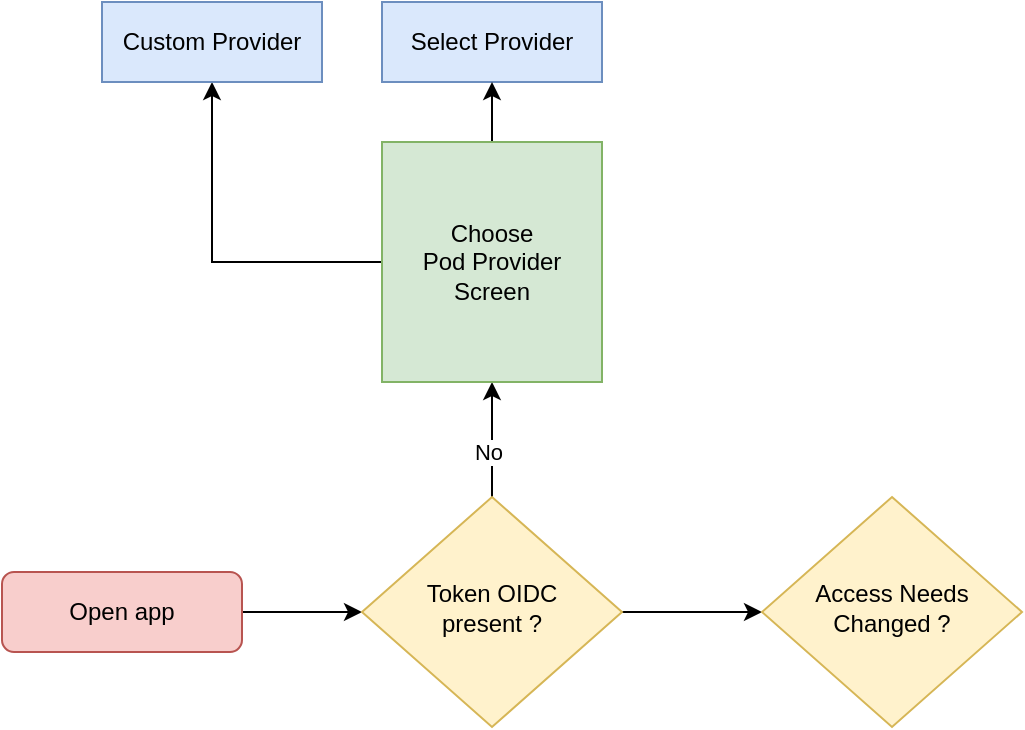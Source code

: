 <mxfile version="24.7.6">
  <diagram id="C5RBs43oDa-KdzZeNtuy" name="Page-1">
    <mxGraphModel dx="474" dy="693" grid="1" gridSize="10" guides="1" tooltips="1" connect="1" arrows="1" fold="1" page="1" pageScale="1" pageWidth="827" pageHeight="1169" math="0" shadow="0">
      <root>
        <mxCell id="WIyWlLk6GJQsqaUBKTNV-0" />
        <mxCell id="WIyWlLk6GJQsqaUBKTNV-1" parent="WIyWlLk6GJQsqaUBKTNV-0" />
        <mxCell id="iCJWKHJC1zr3cfGlK3Lu-2" style="edgeStyle=orthogonalEdgeStyle;rounded=0;orthogonalLoop=1;jettySize=auto;html=1;" edge="1" parent="WIyWlLk6GJQsqaUBKTNV-1" source="iCJWKHJC1zr3cfGlK3Lu-0" target="iCJWKHJC1zr3cfGlK3Lu-1">
          <mxGeometry relative="1" as="geometry" />
        </mxCell>
        <mxCell id="iCJWKHJC1zr3cfGlK3Lu-0" value="Open app" style="rounded=1;whiteSpace=wrap;html=1;fontSize=12;glass=0;strokeWidth=1;shadow=0;fillColor=#f8cecc;strokeColor=#b85450;" vertex="1" parent="WIyWlLk6GJQsqaUBKTNV-1">
          <mxGeometry x="130" y="545" width="120" height="40" as="geometry" />
        </mxCell>
        <mxCell id="iCJWKHJC1zr3cfGlK3Lu-10" style="edgeStyle=orthogonalEdgeStyle;rounded=0;orthogonalLoop=1;jettySize=auto;html=1;entryX=0.5;entryY=1;entryDx=0;entryDy=0;" edge="1" parent="WIyWlLk6GJQsqaUBKTNV-1" source="iCJWKHJC1zr3cfGlK3Lu-1" target="iCJWKHJC1zr3cfGlK3Lu-9">
          <mxGeometry relative="1" as="geometry" />
        </mxCell>
        <mxCell id="iCJWKHJC1zr3cfGlK3Lu-14" value="No" style="edgeLabel;html=1;align=center;verticalAlign=middle;resizable=0;points=[];" vertex="1" connectable="0" parent="iCJWKHJC1zr3cfGlK3Lu-10">
          <mxGeometry x="-0.183" y="2" relative="1" as="geometry">
            <mxPoint y="1" as="offset" />
          </mxGeometry>
        </mxCell>
        <mxCell id="iCJWKHJC1zr3cfGlK3Lu-16" style="edgeStyle=orthogonalEdgeStyle;rounded=0;orthogonalLoop=1;jettySize=auto;html=1;" edge="1" parent="WIyWlLk6GJQsqaUBKTNV-1" source="iCJWKHJC1zr3cfGlK3Lu-1" target="iCJWKHJC1zr3cfGlK3Lu-15">
          <mxGeometry relative="1" as="geometry" />
        </mxCell>
        <mxCell id="iCJWKHJC1zr3cfGlK3Lu-1" value="Token OIDC&lt;br&gt;present ?" style="rhombus;whiteSpace=wrap;html=1;shadow=0;fontFamily=Helvetica;fontSize=12;align=center;strokeWidth=1;spacing=6;spacingTop=-4;fillColor=#fff2cc;strokeColor=#d6b656;" vertex="1" parent="WIyWlLk6GJQsqaUBKTNV-1">
          <mxGeometry x="310" y="507.5" width="130" height="115" as="geometry" />
        </mxCell>
        <mxCell id="iCJWKHJC1zr3cfGlK3Lu-7" value="Select Provider" style="rounded=0;whiteSpace=wrap;html=1;fillColor=#dae8fc;strokeColor=#6c8ebf;" vertex="1" parent="WIyWlLk6GJQsqaUBKTNV-1">
          <mxGeometry x="320" y="260" width="110" height="40" as="geometry" />
        </mxCell>
        <mxCell id="iCJWKHJC1zr3cfGlK3Lu-11" style="edgeStyle=orthogonalEdgeStyle;rounded=0;orthogonalLoop=1;jettySize=auto;html=1;entryX=0.5;entryY=1;entryDx=0;entryDy=0;" edge="1" parent="WIyWlLk6GJQsqaUBKTNV-1" source="iCJWKHJC1zr3cfGlK3Lu-9" target="iCJWKHJC1zr3cfGlK3Lu-7">
          <mxGeometry relative="1" as="geometry" />
        </mxCell>
        <mxCell id="iCJWKHJC1zr3cfGlK3Lu-13" style="edgeStyle=orthogonalEdgeStyle;rounded=0;orthogonalLoop=1;jettySize=auto;html=1;entryX=0.5;entryY=1;entryDx=0;entryDy=0;" edge="1" parent="WIyWlLk6GJQsqaUBKTNV-1" source="iCJWKHJC1zr3cfGlK3Lu-9" target="iCJWKHJC1zr3cfGlK3Lu-12">
          <mxGeometry relative="1" as="geometry" />
        </mxCell>
        <mxCell id="iCJWKHJC1zr3cfGlK3Lu-9" value="Choose&lt;br&gt;Pod Provider&lt;br&gt;Screen" style="rounded=0;whiteSpace=wrap;html=1;fillColor=#d5e8d4;strokeColor=#82b366;" vertex="1" parent="WIyWlLk6GJQsqaUBKTNV-1">
          <mxGeometry x="320" y="330" width="110" height="120" as="geometry" />
        </mxCell>
        <mxCell id="iCJWKHJC1zr3cfGlK3Lu-12" value="Custom Provider" style="rounded=0;whiteSpace=wrap;html=1;fillColor=#dae8fc;strokeColor=#6c8ebf;" vertex="1" parent="WIyWlLk6GJQsqaUBKTNV-1">
          <mxGeometry x="180" y="260" width="110" height="40" as="geometry" />
        </mxCell>
        <mxCell id="iCJWKHJC1zr3cfGlK3Lu-15" value="Access Needs Changed ?" style="rhombus;whiteSpace=wrap;html=1;shadow=0;fontFamily=Helvetica;fontSize=12;align=center;strokeWidth=1;spacing=6;spacingTop=-4;fillColor=#fff2cc;strokeColor=#d6b656;" vertex="1" parent="WIyWlLk6GJQsqaUBKTNV-1">
          <mxGeometry x="510" y="507.5" width="130" height="115" as="geometry" />
        </mxCell>
      </root>
    </mxGraphModel>
  </diagram>
</mxfile>
